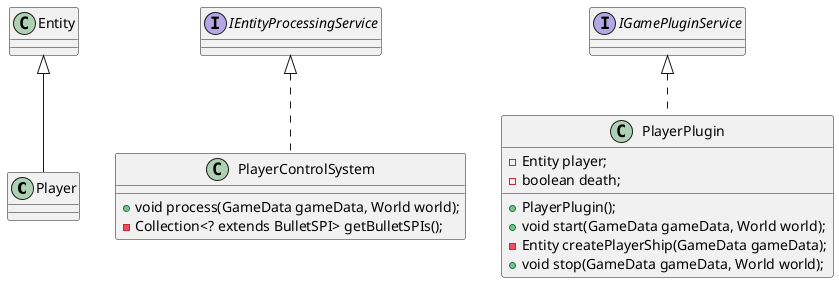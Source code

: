 @startuml
'https://plantuml.com/class-diagram

class Player extends Entity{
}

class PlayerControlSystem implements IEntityProcessingService{
+ void process(GameData gameData, World world);
- Collection<? extends BulletSPI> getBulletSPIs();
}

class PlayerPlugin implements IGamePluginService{
- Entity player;
- boolean death;
+ PlayerPlugin();
+ void start(GameData gameData, World world);
- Entity createPlayerShip(GameData gameData);
+ void stop(GameData gameData, World world);
}

@enduml